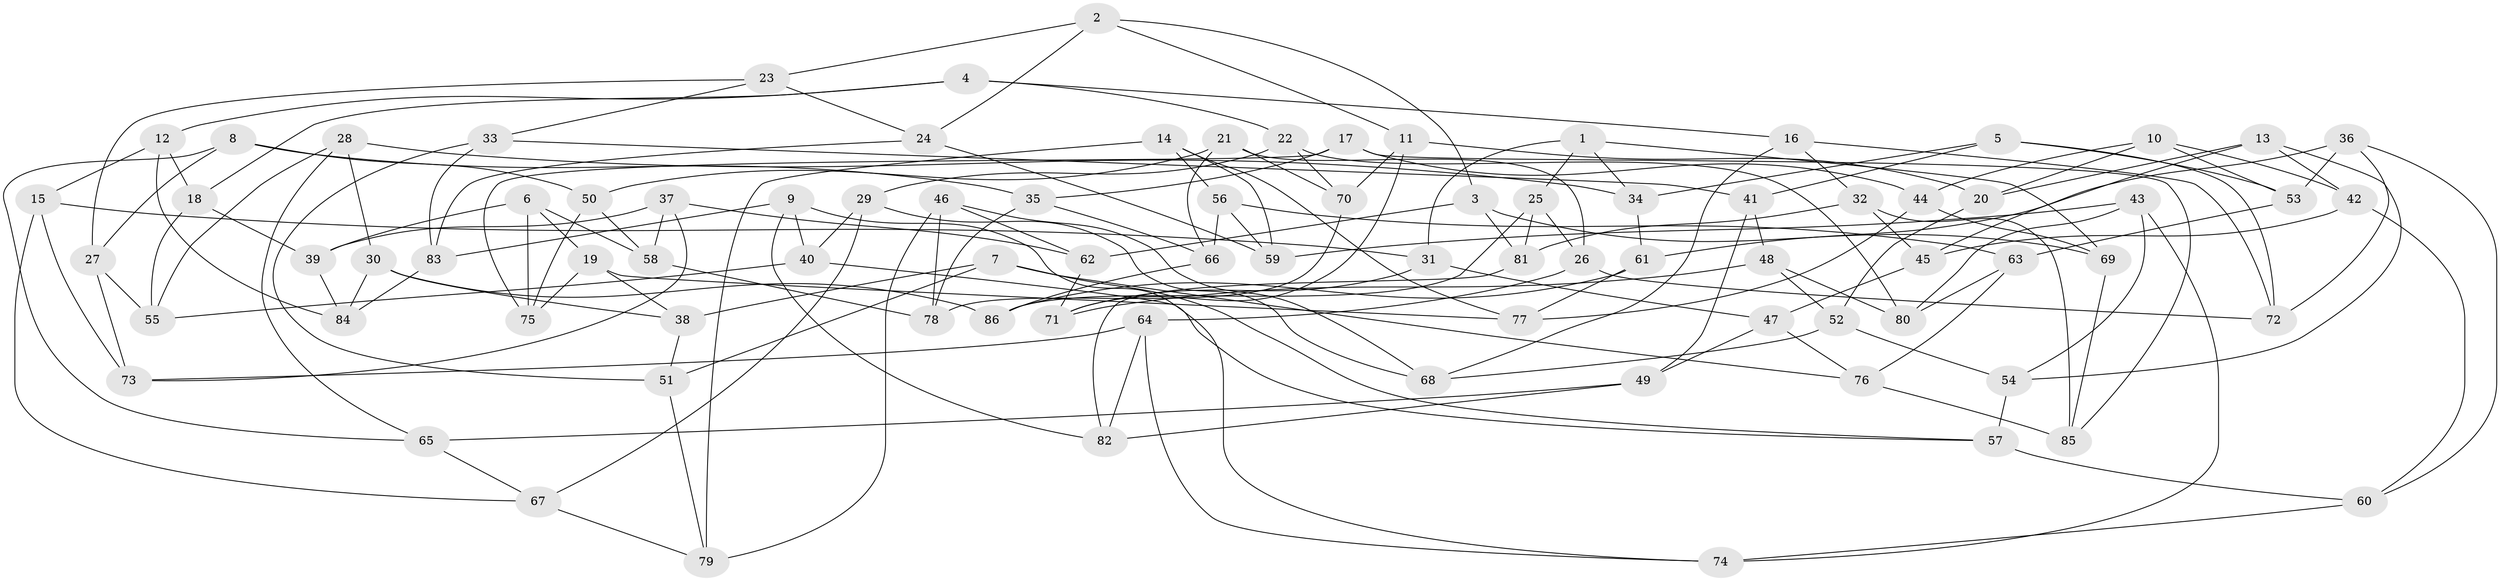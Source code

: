 // coarse degree distribution, {3: 0.11666666666666667, 4: 0.6166666666666667, 5: 0.16666666666666666, 6: 0.016666666666666666, 7: 0.05, 8: 0.03333333333333333}
// Generated by graph-tools (version 1.1) at 2025/01/03/04/25 22:01:16]
// undirected, 86 vertices, 172 edges
graph export_dot {
graph [start="1"]
  node [color=gray90,style=filled];
  1;
  2;
  3;
  4;
  5;
  6;
  7;
  8;
  9;
  10;
  11;
  12;
  13;
  14;
  15;
  16;
  17;
  18;
  19;
  20;
  21;
  22;
  23;
  24;
  25;
  26;
  27;
  28;
  29;
  30;
  31;
  32;
  33;
  34;
  35;
  36;
  37;
  38;
  39;
  40;
  41;
  42;
  43;
  44;
  45;
  46;
  47;
  48;
  49;
  50;
  51;
  52;
  53;
  54;
  55;
  56;
  57;
  58;
  59;
  60;
  61;
  62;
  63;
  64;
  65;
  66;
  67;
  68;
  69;
  70;
  71;
  72;
  73;
  74;
  75;
  76;
  77;
  78;
  79;
  80;
  81;
  82;
  83;
  84;
  85;
  86;
  1 -- 34;
  1 -- 25;
  1 -- 31;
  1 -- 69;
  2 -- 11;
  2 -- 3;
  2 -- 23;
  2 -- 24;
  3 -- 62;
  3 -- 81;
  3 -- 69;
  4 -- 18;
  4 -- 22;
  4 -- 16;
  4 -- 12;
  5 -- 72;
  5 -- 34;
  5 -- 41;
  5 -- 53;
  6 -- 19;
  6 -- 39;
  6 -- 75;
  6 -- 58;
  7 -- 51;
  7 -- 38;
  7 -- 76;
  7 -- 57;
  8 -- 35;
  8 -- 65;
  8 -- 50;
  8 -- 27;
  9 -- 74;
  9 -- 40;
  9 -- 82;
  9 -- 83;
  10 -- 42;
  10 -- 20;
  10 -- 53;
  10 -- 44;
  11 -- 20;
  11 -- 70;
  11 -- 71;
  12 -- 15;
  12 -- 84;
  12 -- 18;
  13 -- 20;
  13 -- 42;
  13 -- 54;
  13 -- 45;
  14 -- 56;
  14 -- 77;
  14 -- 79;
  14 -- 59;
  15 -- 31;
  15 -- 67;
  15 -- 73;
  16 -- 72;
  16 -- 32;
  16 -- 68;
  17 -- 44;
  17 -- 35;
  17 -- 75;
  17 -- 85;
  18 -- 39;
  18 -- 55;
  19 -- 77;
  19 -- 75;
  19 -- 38;
  20 -- 52;
  21 -- 26;
  21 -- 66;
  21 -- 70;
  21 -- 50;
  22 -- 80;
  22 -- 70;
  22 -- 29;
  23 -- 24;
  23 -- 27;
  23 -- 33;
  24 -- 83;
  24 -- 59;
  25 -- 81;
  25 -- 86;
  25 -- 26;
  26 -- 72;
  26 -- 64;
  27 -- 55;
  27 -- 73;
  28 -- 30;
  28 -- 65;
  28 -- 55;
  28 -- 34;
  29 -- 67;
  29 -- 40;
  29 -- 68;
  30 -- 38;
  30 -- 86;
  30 -- 84;
  31 -- 47;
  31 -- 71;
  32 -- 85;
  32 -- 81;
  32 -- 45;
  33 -- 83;
  33 -- 41;
  33 -- 51;
  34 -- 61;
  35 -- 78;
  35 -- 66;
  36 -- 60;
  36 -- 61;
  36 -- 53;
  36 -- 72;
  37 -- 58;
  37 -- 62;
  37 -- 39;
  37 -- 73;
  38 -- 51;
  39 -- 84;
  40 -- 57;
  40 -- 55;
  41 -- 48;
  41 -- 49;
  42 -- 60;
  42 -- 45;
  43 -- 80;
  43 -- 74;
  43 -- 59;
  43 -- 54;
  44 -- 69;
  44 -- 77;
  45 -- 47;
  46 -- 79;
  46 -- 68;
  46 -- 62;
  46 -- 78;
  47 -- 76;
  47 -- 49;
  48 -- 71;
  48 -- 52;
  48 -- 80;
  49 -- 82;
  49 -- 65;
  50 -- 58;
  50 -- 75;
  51 -- 79;
  52 -- 68;
  52 -- 54;
  53 -- 63;
  54 -- 57;
  56 -- 63;
  56 -- 59;
  56 -- 66;
  57 -- 60;
  58 -- 78;
  60 -- 74;
  61 -- 77;
  61 -- 86;
  62 -- 71;
  63 -- 76;
  63 -- 80;
  64 -- 73;
  64 -- 82;
  64 -- 74;
  65 -- 67;
  66 -- 86;
  67 -- 79;
  69 -- 85;
  70 -- 78;
  76 -- 85;
  81 -- 82;
  83 -- 84;
}
